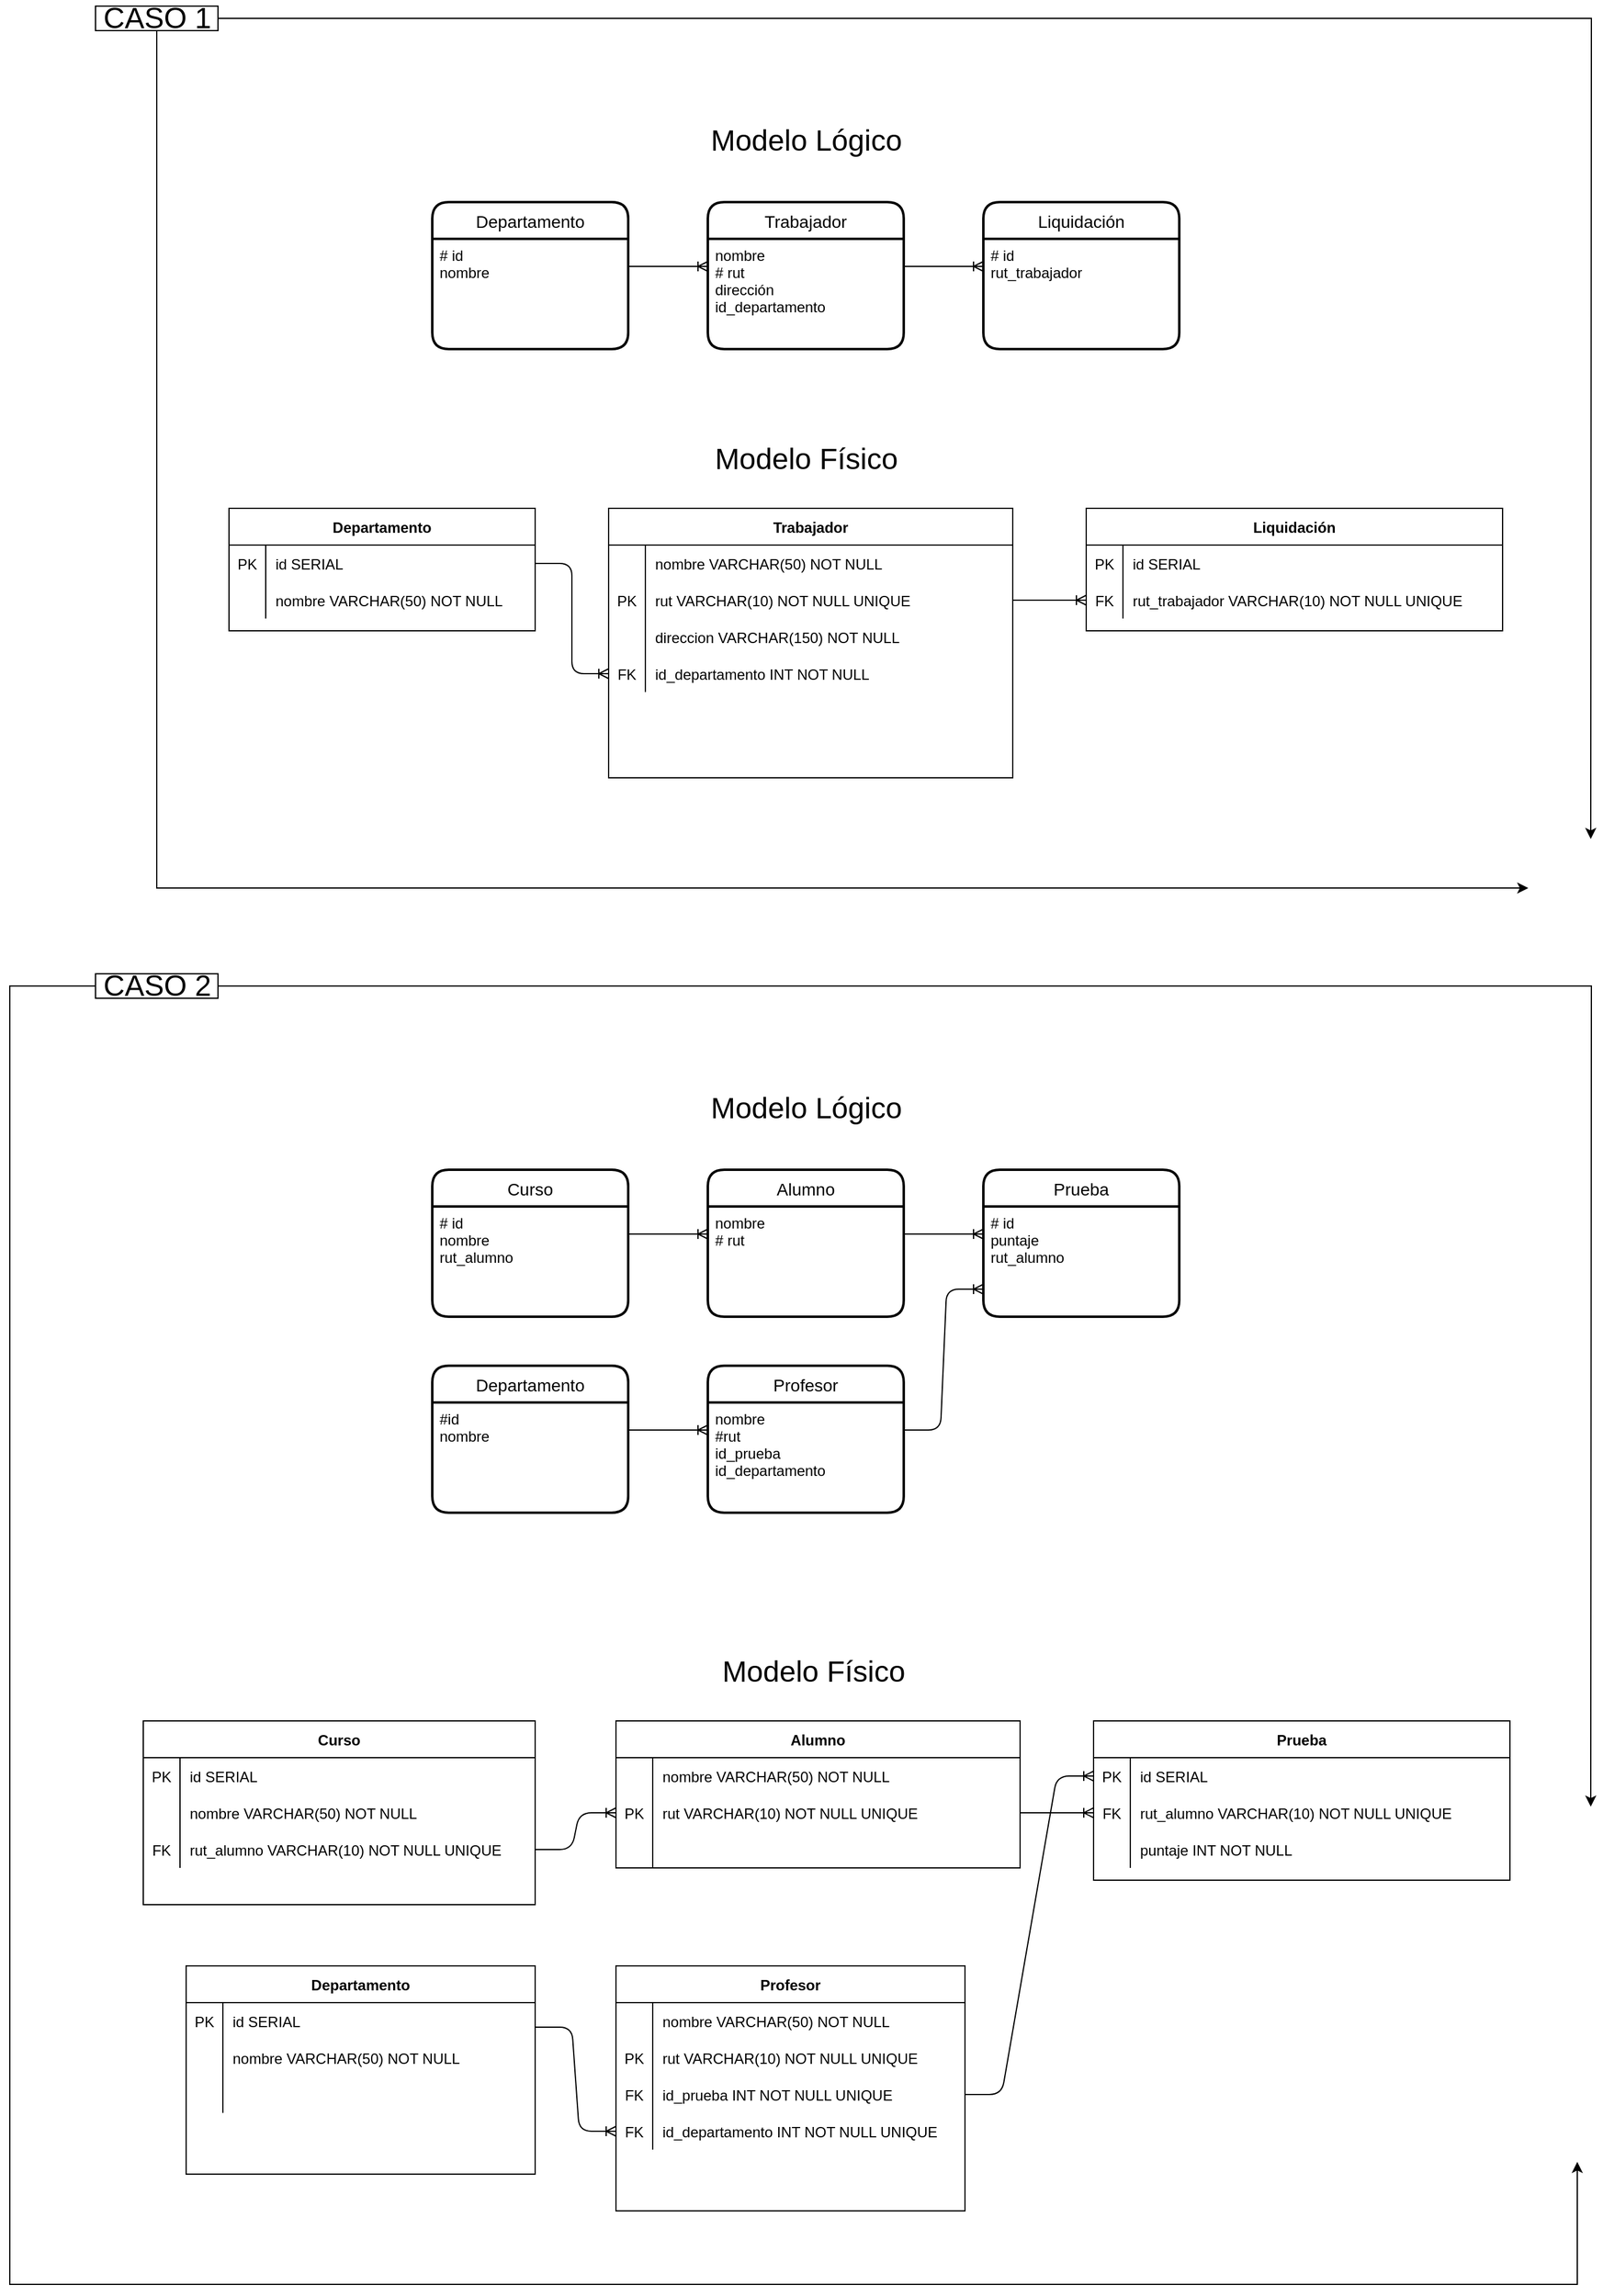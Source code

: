 <mxfile version="13.7.5" type="device"><diagram id="R2lEEEUBdFMjLlhIrx00" name="Page-1"><mxGraphModel dx="2455" dy="649" grid="1" gridSize="10" guides="1" tooltips="1" connect="1" arrows="1" fold="1" page="1" pageScale="1" pageWidth="850" pageHeight="1100" math="0" shadow="0" extFonts="Permanent Marker^https://fonts.googleapis.com/css?family=Permanent+Marker"><root><mxCell id="0"/><mxCell id="1" parent="0"/><mxCell id="3lADpu6A-YmX6LgS4F8z-1" value="&lt;font style=&quot;font-size: 24px&quot;&gt;Modelo Lógico&lt;/font&gt;" style="text;html=1;align=center;verticalAlign=middle;resizable=0;points=[];autosize=1;" vertex="1" parent="1"><mxGeometry x="285" y="180" width="170" height="20" as="geometry"/></mxCell><mxCell id="3lADpu6A-YmX6LgS4F8z-6" value="" style="edgeStyle=entityRelationEdgeStyle;fontSize=12;html=1;endArrow=ERoneToMany;entryX=0;entryY=0.25;entryDx=0;entryDy=0;exitX=1;exitY=0.25;exitDx=0;exitDy=0;" edge="1" parent="1" source="3lADpu6A-YmX6LgS4F8z-5" target="3lADpu6A-YmX6LgS4F8z-3"><mxGeometry width="100" height="100" relative="1" as="geometry"><mxPoint x="215" y="140" as="sourcePoint"/><mxPoint x="315" y="70" as="targetPoint"/></mxGeometry></mxCell><mxCell id="3lADpu6A-YmX6LgS4F8z-9" value="" style="edgeStyle=entityRelationEdgeStyle;fontSize=12;html=1;endArrow=ERoneToMany;exitX=1;exitY=0.25;exitDx=0;exitDy=0;entryX=0;entryY=0.25;entryDx=0;entryDy=0;" edge="1" parent="1" source="3lADpu6A-YmX6LgS4F8z-3" target="3lADpu6A-YmX6LgS4F8z-8"><mxGeometry width="100" height="100" relative="1" as="geometry"><mxPoint x="215" y="310" as="sourcePoint"/><mxPoint x="315" y="210" as="targetPoint"/></mxGeometry></mxCell><mxCell id="3lADpu6A-YmX6LgS4F8z-19" value="&lt;font style=&quot;font-size: 24px&quot;&gt;Modelo Físico&lt;/font&gt;" style="text;html=1;align=center;verticalAlign=middle;resizable=0;points=[];autosize=1;" vertex="1" parent="1"><mxGeometry x="290" y="440" width="160" height="20" as="geometry"/></mxCell><mxCell id="3lADpu6A-YmX6LgS4F8z-21" style="edgeStyle=orthogonalEdgeStyle;rounded=0;orthogonalLoop=1;jettySize=auto;html=1;" edge="1" parent="1" source="3lADpu6A-YmX6LgS4F8z-20"><mxGeometry relative="1" as="geometry"><mxPoint x="1011" y="760" as="targetPoint"/></mxGeometry></mxCell><mxCell id="3lADpu6A-YmX6LgS4F8z-22" style="edgeStyle=orthogonalEdgeStyle;rounded=0;orthogonalLoop=1;jettySize=auto;html=1;" edge="1" parent="1" source="3lADpu6A-YmX6LgS4F8z-20"><mxGeometry relative="1" as="geometry"><mxPoint x="960" y="800" as="targetPoint"/><Array as="points"><mxPoint x="-160" y="800"/></Array></mxGeometry></mxCell><mxCell id="3lADpu6A-YmX6LgS4F8z-20" value="&lt;font style=&quot;font-size: 24px&quot;&gt;CASO 1&lt;/font&gt;" style="text;html=1;align=center;verticalAlign=middle;resizable=0;points=[];autosize=1;strokeColor=#000000;" vertex="1" parent="1"><mxGeometry x="-210" y="80" width="100" height="20" as="geometry"/></mxCell><mxCell id="3lADpu6A-YmX6LgS4F8z-4" value="Departamento" style="swimlane;childLayout=stackLayout;horizontal=1;startSize=30;horizontalStack=0;rounded=1;fontSize=14;fontStyle=0;strokeWidth=2;resizeParent=0;resizeLast=1;shadow=0;dashed=0;align=center;" vertex="1" parent="1"><mxGeometry x="65" y="240" width="160" height="120" as="geometry"/></mxCell><mxCell id="3lADpu6A-YmX6LgS4F8z-5" value="# id&#xa;nombre&#xa;" style="align=left;strokeColor=none;fillColor=none;spacingLeft=4;fontSize=12;verticalAlign=top;resizable=0;rotatable=0;part=1;" vertex="1" parent="3lADpu6A-YmX6LgS4F8z-4"><mxGeometry y="30" width="160" height="90" as="geometry"/></mxCell><mxCell id="3lADpu6A-YmX6LgS4F8z-2" value="Trabajador" style="swimlane;childLayout=stackLayout;horizontal=1;startSize=30;horizontalStack=0;rounded=1;fontSize=14;fontStyle=0;strokeWidth=2;resizeParent=0;resizeLast=1;shadow=0;dashed=0;align=center;" vertex="1" parent="1"><mxGeometry x="290" y="240" width="160" height="120" as="geometry"/></mxCell><mxCell id="3lADpu6A-YmX6LgS4F8z-3" value="nombre&#xa;# rut&#xa;dirección&#xa;id_departamento" style="align=left;strokeColor=none;fillColor=none;spacingLeft=4;fontSize=12;verticalAlign=top;resizable=0;rotatable=0;part=1;" vertex="1" parent="3lADpu6A-YmX6LgS4F8z-2"><mxGeometry y="30" width="160" height="90" as="geometry"/></mxCell><mxCell id="3lADpu6A-YmX6LgS4F8z-7" value="Liquidación" style="swimlane;childLayout=stackLayout;horizontal=1;startSize=30;horizontalStack=0;rounded=1;fontSize=14;fontStyle=0;strokeWidth=2;resizeParent=0;resizeLast=1;shadow=0;dashed=0;align=center;" vertex="1" parent="1"><mxGeometry x="515" y="240" width="160" height="120" as="geometry"/></mxCell><mxCell id="3lADpu6A-YmX6LgS4F8z-8" value="# id&#xa;rut_trabajador" style="align=left;strokeColor=none;fillColor=none;spacingLeft=4;fontSize=12;verticalAlign=top;resizable=0;rotatable=0;part=1;" vertex="1" parent="3lADpu6A-YmX6LgS4F8z-7"><mxGeometry y="30" width="160" height="90" as="geometry"/></mxCell><mxCell id="C-vyLk0tnHw3VtMMgP7b-23" value="Trabajador" style="shape=table;startSize=30;container=1;collapsible=1;childLayout=tableLayout;fixedRows=1;rowLines=0;fontStyle=1;align=center;resizeLast=1;" parent="1" vertex="1"><mxGeometry x="209" y="490" width="330" height="220" as="geometry"/></mxCell><mxCell id="C-vyLk0tnHw3VtMMgP7b-27" value="" style="shape=partialRectangle;collapsible=0;dropTarget=0;pointerEvents=0;fillColor=none;points=[[0,0.5],[1,0.5]];portConstraint=eastwest;top=0;left=0;right=0;bottom=0;" parent="C-vyLk0tnHw3VtMMgP7b-23" vertex="1"><mxGeometry y="30" width="330" height="30" as="geometry"/></mxCell><mxCell id="C-vyLk0tnHw3VtMMgP7b-28" value="" style="shape=partialRectangle;overflow=hidden;connectable=0;fillColor=none;top=0;left=0;bottom=0;right=0;" parent="C-vyLk0tnHw3VtMMgP7b-27" vertex="1"><mxGeometry width="30" height="30" as="geometry"/></mxCell><mxCell id="C-vyLk0tnHw3VtMMgP7b-29" value="nombre VARCHAR(50) NOT NULL" style="shape=partialRectangle;overflow=hidden;connectable=0;fillColor=none;top=0;left=0;bottom=0;right=0;align=left;spacingLeft=6;" parent="C-vyLk0tnHw3VtMMgP7b-27" vertex="1"><mxGeometry x="30" width="300" height="30" as="geometry"/></mxCell><mxCell id="3lADpu6A-YmX6LgS4F8z-10" value="" style="shape=partialRectangle;collapsible=0;dropTarget=0;pointerEvents=0;fillColor=none;points=[[0,0.5],[1,0.5]];portConstraint=eastwest;top=0;left=0;right=0;bottom=0;" vertex="1" parent="C-vyLk0tnHw3VtMMgP7b-23"><mxGeometry y="60" width="330" height="30" as="geometry"/></mxCell><mxCell id="3lADpu6A-YmX6LgS4F8z-11" value="PK" style="shape=partialRectangle;overflow=hidden;connectable=0;fillColor=none;top=0;left=0;bottom=0;right=0;" vertex="1" parent="3lADpu6A-YmX6LgS4F8z-10"><mxGeometry width="30" height="30" as="geometry"/></mxCell><mxCell id="3lADpu6A-YmX6LgS4F8z-12" value="rut VARCHAR(10) NOT NULL UNIQUE" style="shape=partialRectangle;overflow=hidden;connectable=0;fillColor=none;top=0;left=0;bottom=0;right=0;align=left;spacingLeft=6;" vertex="1" parent="3lADpu6A-YmX6LgS4F8z-10"><mxGeometry x="30" width="300" height="30" as="geometry"/></mxCell><mxCell id="3lADpu6A-YmX6LgS4F8z-13" value="" style="shape=partialRectangle;collapsible=0;dropTarget=0;pointerEvents=0;fillColor=none;points=[[0,0.5],[1,0.5]];portConstraint=eastwest;top=0;left=0;right=0;bottom=0;" vertex="1" parent="C-vyLk0tnHw3VtMMgP7b-23"><mxGeometry y="90" width="330" height="30" as="geometry"/></mxCell><mxCell id="3lADpu6A-YmX6LgS4F8z-14" value="" style="shape=partialRectangle;overflow=hidden;connectable=0;fillColor=none;top=0;left=0;bottom=0;right=0;" vertex="1" parent="3lADpu6A-YmX6LgS4F8z-13"><mxGeometry width="30" height="30" as="geometry"/></mxCell><mxCell id="3lADpu6A-YmX6LgS4F8z-15" value="direccion VARCHAR(150) NOT NULL" style="shape=partialRectangle;overflow=hidden;connectable=0;fillColor=none;top=0;left=0;bottom=0;right=0;align=left;spacingLeft=6;" vertex="1" parent="3lADpu6A-YmX6LgS4F8z-13"><mxGeometry x="30" width="300" height="30" as="geometry"/></mxCell><mxCell id="3lADpu6A-YmX6LgS4F8z-16" value="" style="shape=partialRectangle;collapsible=0;dropTarget=0;pointerEvents=0;fillColor=none;points=[[0,0.5],[1,0.5]];portConstraint=eastwest;top=0;left=0;right=0;bottom=0;" vertex="1" parent="C-vyLk0tnHw3VtMMgP7b-23"><mxGeometry y="120" width="330" height="30" as="geometry"/></mxCell><mxCell id="3lADpu6A-YmX6LgS4F8z-17" value="FK" style="shape=partialRectangle;overflow=hidden;connectable=0;fillColor=none;top=0;left=0;bottom=0;right=0;" vertex="1" parent="3lADpu6A-YmX6LgS4F8z-16"><mxGeometry width="30" height="30" as="geometry"/></mxCell><mxCell id="3lADpu6A-YmX6LgS4F8z-18" value="id_departamento INT NOT NULL" style="shape=partialRectangle;overflow=hidden;connectable=0;fillColor=none;top=0;left=0;bottom=0;right=0;align=left;spacingLeft=6;" vertex="1" parent="3lADpu6A-YmX6LgS4F8z-16"><mxGeometry x="30" width="300" height="30" as="geometry"/></mxCell><mxCell id="C-vyLk0tnHw3VtMMgP7b-13" value="Liquidación" style="shape=table;startSize=30;container=1;collapsible=1;childLayout=tableLayout;fixedRows=1;rowLines=0;fontStyle=1;align=center;resizeLast=1;" parent="1" vertex="1"><mxGeometry x="599" y="490" width="340" height="100" as="geometry"/></mxCell><mxCell id="C-vyLk0tnHw3VtMMgP7b-17" value="" style="shape=partialRectangle;collapsible=0;dropTarget=0;pointerEvents=0;fillColor=none;points=[[0,0.5],[1,0.5]];portConstraint=eastwest;top=0;left=0;right=0;bottom=0;" parent="C-vyLk0tnHw3VtMMgP7b-13" vertex="1"><mxGeometry y="30" width="340" height="30" as="geometry"/></mxCell><mxCell id="C-vyLk0tnHw3VtMMgP7b-18" value="PK" style="shape=partialRectangle;overflow=hidden;connectable=0;fillColor=none;top=0;left=0;bottom=0;right=0;" parent="C-vyLk0tnHw3VtMMgP7b-17" vertex="1"><mxGeometry width="30" height="30" as="geometry"/></mxCell><mxCell id="C-vyLk0tnHw3VtMMgP7b-19" value="id SERIAL" style="shape=partialRectangle;overflow=hidden;connectable=0;fillColor=none;top=0;left=0;bottom=0;right=0;align=left;spacingLeft=6;" parent="C-vyLk0tnHw3VtMMgP7b-17" vertex="1"><mxGeometry x="30" width="310" height="30" as="geometry"/></mxCell><mxCell id="C-vyLk0tnHw3VtMMgP7b-20" value="" style="shape=partialRectangle;collapsible=0;dropTarget=0;pointerEvents=0;fillColor=none;points=[[0,0.5],[1,0.5]];portConstraint=eastwest;top=0;left=0;right=0;bottom=0;" parent="C-vyLk0tnHw3VtMMgP7b-13" vertex="1"><mxGeometry y="60" width="340" height="30" as="geometry"/></mxCell><mxCell id="C-vyLk0tnHw3VtMMgP7b-21" value="FK" style="shape=partialRectangle;overflow=hidden;connectable=0;fillColor=none;top=0;left=0;bottom=0;right=0;" parent="C-vyLk0tnHw3VtMMgP7b-20" vertex="1"><mxGeometry width="30" height="30" as="geometry"/></mxCell><mxCell id="C-vyLk0tnHw3VtMMgP7b-22" value="rut_trabajador VARCHAR(10) NOT NULL UNIQUE " style="shape=partialRectangle;overflow=hidden;connectable=0;fillColor=none;top=0;left=0;bottom=0;right=0;align=left;spacingLeft=6;" parent="C-vyLk0tnHw3VtMMgP7b-20" vertex="1"><mxGeometry x="30" width="310" height="30" as="geometry"/></mxCell><mxCell id="C-vyLk0tnHw3VtMMgP7b-2" value="Departamento" style="shape=table;startSize=30;container=1;collapsible=1;childLayout=tableLayout;fixedRows=1;rowLines=0;fontStyle=1;align=center;resizeLast=1;" parent="1" vertex="1"><mxGeometry x="-101" y="490" width="250" height="100" as="geometry"/></mxCell><mxCell id="C-vyLk0tnHw3VtMMgP7b-6" value="" style="shape=partialRectangle;collapsible=0;dropTarget=0;pointerEvents=0;fillColor=none;points=[[0,0.5],[1,0.5]];portConstraint=eastwest;top=0;left=0;right=0;bottom=0;" parent="C-vyLk0tnHw3VtMMgP7b-2" vertex="1"><mxGeometry y="30" width="250" height="30" as="geometry"/></mxCell><mxCell id="C-vyLk0tnHw3VtMMgP7b-7" value="PK" style="shape=partialRectangle;overflow=hidden;connectable=0;fillColor=none;top=0;left=0;bottom=0;right=0;" parent="C-vyLk0tnHw3VtMMgP7b-6" vertex="1"><mxGeometry width="30" height="30" as="geometry"/></mxCell><mxCell id="C-vyLk0tnHw3VtMMgP7b-8" value="id SERIAL" style="shape=partialRectangle;overflow=hidden;connectable=0;fillColor=none;top=0;left=0;bottom=0;right=0;align=left;spacingLeft=6;" parent="C-vyLk0tnHw3VtMMgP7b-6" vertex="1"><mxGeometry x="30" width="220" height="30" as="geometry"/></mxCell><mxCell id="C-vyLk0tnHw3VtMMgP7b-9" value="" style="shape=partialRectangle;collapsible=0;dropTarget=0;pointerEvents=0;fillColor=none;points=[[0,0.5],[1,0.5]];portConstraint=eastwest;top=0;left=0;right=0;bottom=0;" parent="C-vyLk0tnHw3VtMMgP7b-2" vertex="1"><mxGeometry y="60" width="250" height="30" as="geometry"/></mxCell><mxCell id="C-vyLk0tnHw3VtMMgP7b-10" value="" style="shape=partialRectangle;overflow=hidden;connectable=0;fillColor=none;top=0;left=0;bottom=0;right=0;" parent="C-vyLk0tnHw3VtMMgP7b-9" vertex="1"><mxGeometry width="30" height="30" as="geometry"/></mxCell><mxCell id="C-vyLk0tnHw3VtMMgP7b-11" value="nombre VARCHAR(50) NOT NULL" style="shape=partialRectangle;overflow=hidden;connectable=0;fillColor=none;top=0;left=0;bottom=0;right=0;align=left;spacingLeft=6;" parent="C-vyLk0tnHw3VtMMgP7b-9" vertex="1"><mxGeometry x="30" width="220" height="30" as="geometry"/></mxCell><mxCell id="3lADpu6A-YmX6LgS4F8z-23" value="&lt;font style=&quot;font-size: 24px&quot;&gt;Modelo Lógico&lt;/font&gt;" style="text;html=1;align=center;verticalAlign=middle;resizable=0;points=[];autosize=1;" vertex="1" parent="1"><mxGeometry x="285" y="970" width="170" height="20" as="geometry"/></mxCell><mxCell id="3lADpu6A-YmX6LgS4F8z-24" value="" style="edgeStyle=entityRelationEdgeStyle;fontSize=12;html=1;endArrow=ERoneToMany;entryX=0;entryY=0.25;entryDx=0;entryDy=0;exitX=1;exitY=0.25;exitDx=0;exitDy=0;" edge="1" parent="1" source="3lADpu6A-YmX6LgS4F8z-31" target="3lADpu6A-YmX6LgS4F8z-33"><mxGeometry width="100" height="100" relative="1" as="geometry"><mxPoint x="215" y="930" as="sourcePoint"/><mxPoint x="315" y="860" as="targetPoint"/></mxGeometry></mxCell><mxCell id="3lADpu6A-YmX6LgS4F8z-25" value="" style="edgeStyle=entityRelationEdgeStyle;fontSize=12;html=1;endArrow=ERoneToMany;exitX=1;exitY=0.25;exitDx=0;exitDy=0;entryX=0;entryY=0.25;entryDx=0;entryDy=0;" edge="1" parent="1" source="3lADpu6A-YmX6LgS4F8z-33" target="3lADpu6A-YmX6LgS4F8z-35"><mxGeometry width="100" height="100" relative="1" as="geometry"><mxPoint x="215" y="1100" as="sourcePoint"/><mxPoint x="315" y="1000" as="targetPoint"/></mxGeometry></mxCell><mxCell id="3lADpu6A-YmX6LgS4F8z-26" value="&lt;font style=&quot;font-size: 24px&quot;&gt;Modelo Físico&lt;/font&gt;" style="text;html=1;align=center;verticalAlign=middle;resizable=0;points=[];autosize=1;" vertex="1" parent="1"><mxGeometry x="296" y="1430" width="160" height="20" as="geometry"/></mxCell><mxCell id="3lADpu6A-YmX6LgS4F8z-27" style="edgeStyle=orthogonalEdgeStyle;rounded=0;orthogonalLoop=1;jettySize=auto;html=1;" edge="1" parent="1" source="3lADpu6A-YmX6LgS4F8z-29"><mxGeometry relative="1" as="geometry"><mxPoint x="1011.0" y="1550" as="targetPoint"/></mxGeometry></mxCell><mxCell id="3lADpu6A-YmX6LgS4F8z-28" style="edgeStyle=orthogonalEdgeStyle;rounded=0;orthogonalLoop=1;jettySize=auto;html=1;" edge="1" parent="1" source="3lADpu6A-YmX6LgS4F8z-29"><mxGeometry relative="1" as="geometry"><mxPoint x="1000" y="1840" as="targetPoint"/><Array as="points"><mxPoint x="-280" y="880"/><mxPoint x="-280" y="1940"/><mxPoint x="1000" y="1940"/></Array></mxGeometry></mxCell><mxCell id="3lADpu6A-YmX6LgS4F8z-29" value="&lt;font style=&quot;font-size: 24px&quot;&gt;CASO 2&lt;/font&gt;" style="text;html=1;align=center;verticalAlign=middle;resizable=0;points=[];autosize=1;strokeColor=#000000;" vertex="1" parent="1"><mxGeometry x="-210" y="870" width="100" height="20" as="geometry"/></mxCell><mxCell id="3lADpu6A-YmX6LgS4F8z-30" value="Curso" style="swimlane;childLayout=stackLayout;horizontal=1;startSize=30;horizontalStack=0;rounded=1;fontSize=14;fontStyle=0;strokeWidth=2;resizeParent=0;resizeLast=1;shadow=0;dashed=0;align=center;" vertex="1" parent="1"><mxGeometry x="65" y="1030" width="160" height="120" as="geometry"/></mxCell><mxCell id="3lADpu6A-YmX6LgS4F8z-31" value="# id&#xa;nombre&#xa;rut_alumno&#xa;" style="align=left;strokeColor=none;fillColor=none;spacingLeft=4;fontSize=12;verticalAlign=top;resizable=0;rotatable=0;part=1;" vertex="1" parent="3lADpu6A-YmX6LgS4F8z-30"><mxGeometry y="30" width="160" height="90" as="geometry"/></mxCell><mxCell id="3lADpu6A-YmX6LgS4F8z-32" value="Alumno" style="swimlane;childLayout=stackLayout;horizontal=1;startSize=30;horizontalStack=0;rounded=1;fontSize=14;fontStyle=0;strokeWidth=2;resizeParent=0;resizeLast=1;shadow=0;dashed=0;align=center;" vertex="1" parent="1"><mxGeometry x="290" y="1030" width="160" height="120" as="geometry"/></mxCell><mxCell id="3lADpu6A-YmX6LgS4F8z-33" value="nombre&#xa;# rut&#xa;" style="align=left;strokeColor=none;fillColor=none;spacingLeft=4;fontSize=12;verticalAlign=top;resizable=0;rotatable=0;part=1;" vertex="1" parent="3lADpu6A-YmX6LgS4F8z-32"><mxGeometry y="30" width="160" height="90" as="geometry"/></mxCell><mxCell id="3lADpu6A-YmX6LgS4F8z-34" value="Prueba" style="swimlane;childLayout=stackLayout;horizontal=1;startSize=30;horizontalStack=0;rounded=1;fontSize=14;fontStyle=0;strokeWidth=2;resizeParent=0;resizeLast=1;shadow=0;dashed=0;align=center;" vertex="1" parent="1"><mxGeometry x="515" y="1030" width="160" height="120" as="geometry"/></mxCell><mxCell id="3lADpu6A-YmX6LgS4F8z-35" value="# id&#xa;puntaje&#xa;rut_alumno" style="align=left;strokeColor=none;fillColor=none;spacingLeft=4;fontSize=12;verticalAlign=top;resizable=0;rotatable=0;part=1;" vertex="1" parent="3lADpu6A-YmX6LgS4F8z-34"><mxGeometry y="30" width="160" height="90" as="geometry"/></mxCell><mxCell id="3lADpu6A-YmX6LgS4F8z-63" value="" style="edgeStyle=entityRelationEdgeStyle;fontSize=12;html=1;endArrow=ERoneToMany;exitX=1;exitY=0.5;exitDx=0;exitDy=0;entryX=0;entryY=0.5;entryDx=0;entryDy=0;" edge="1" parent="1" source="3lADpu6A-YmX6LgS4F8z-75" target="3lADpu6A-YmX6LgS4F8z-40"><mxGeometry width="100" height="100" relative="1" as="geometry"><mxPoint x="476" y="1530" as="sourcePoint"/><mxPoint x="576" y="1430" as="targetPoint"/></mxGeometry></mxCell><mxCell id="3lADpu6A-YmX6LgS4F8z-64" value="" style="edgeStyle=entityRelationEdgeStyle;fontSize=12;html=1;endArrow=ERoneToMany;exitX=1;exitY=0.5;exitDx=0;exitDy=0;entryX=0;entryY=0.5;entryDx=0;entryDy=0;" edge="1" parent="1" source="3lADpu6A-YmX6LgS4F8z-40" target="3lADpu6A-YmX6LgS4F8z-53"><mxGeometry width="100" height="100" relative="1" as="geometry"><mxPoint x="476" y="1530" as="sourcePoint"/><mxPoint x="576" y="1430" as="targetPoint"/></mxGeometry></mxCell><mxCell id="3lADpu6A-YmX6LgS4F8z-65" value="" style="edgeStyle=entityRelationEdgeStyle;fontSize=12;html=1;endArrow=ERoneToMany;exitX=1;exitY=0.5;exitDx=0;exitDy=0;entryX=0;entryY=0.5;entryDx=0;entryDy=0;" edge="1" parent="1" source="C-vyLk0tnHw3VtMMgP7b-6" target="3lADpu6A-YmX6LgS4F8z-16"><mxGeometry width="100" height="100" relative="1" as="geometry"><mxPoint x="370" y="930" as="sourcePoint"/><mxPoint x="470" y="830" as="targetPoint"/></mxGeometry></mxCell><mxCell id="3lADpu6A-YmX6LgS4F8z-66" value="" style="edgeStyle=entityRelationEdgeStyle;fontSize=12;html=1;endArrow=ERoneToMany;exitX=1;exitY=0.5;exitDx=0;exitDy=0;entryX=0;entryY=0.5;entryDx=0;entryDy=0;" edge="1" parent="1" source="3lADpu6A-YmX6LgS4F8z-10" target="C-vyLk0tnHw3VtMMgP7b-20"><mxGeometry width="100" height="100" relative="1" as="geometry"><mxPoint x="370" y="930" as="sourcePoint"/><mxPoint x="470" y="830" as="targetPoint"/></mxGeometry></mxCell><mxCell id="3lADpu6A-YmX6LgS4F8z-69" value="" style="edgeStyle=entityRelationEdgeStyle;fontSize=12;html=1;endArrow=ERoneToMany;entryX=0;entryY=0.75;entryDx=0;entryDy=0;exitX=1;exitY=0.25;exitDx=0;exitDy=0;" edge="1" parent="1" source="3lADpu6A-YmX6LgS4F8z-68" target="3lADpu6A-YmX6LgS4F8z-35"><mxGeometry width="100" height="100" relative="1" as="geometry"><mxPoint x="450" y="1260" as="sourcePoint"/><mxPoint x="880" y="1200" as="targetPoint"/></mxGeometry></mxCell><mxCell id="3lADpu6A-YmX6LgS4F8z-36" value="Alumno" style="shape=table;startSize=30;container=1;collapsible=1;childLayout=tableLayout;fixedRows=1;rowLines=0;fontStyle=1;align=center;resizeLast=1;" vertex="1" parent="1"><mxGeometry x="215" y="1480" width="330" height="120" as="geometry"/></mxCell><mxCell id="3lADpu6A-YmX6LgS4F8z-37" value="" style="shape=partialRectangle;collapsible=0;dropTarget=0;pointerEvents=0;fillColor=none;points=[[0,0.5],[1,0.5]];portConstraint=eastwest;top=0;left=0;right=0;bottom=0;" vertex="1" parent="3lADpu6A-YmX6LgS4F8z-36"><mxGeometry y="30" width="330" height="30" as="geometry"/></mxCell><mxCell id="3lADpu6A-YmX6LgS4F8z-38" value="" style="shape=partialRectangle;overflow=hidden;connectable=0;fillColor=none;top=0;left=0;bottom=0;right=0;" vertex="1" parent="3lADpu6A-YmX6LgS4F8z-37"><mxGeometry width="30" height="30" as="geometry"/></mxCell><mxCell id="3lADpu6A-YmX6LgS4F8z-39" value="nombre VARCHAR(50) NOT NULL" style="shape=partialRectangle;overflow=hidden;connectable=0;fillColor=none;top=0;left=0;bottom=0;right=0;align=left;spacingLeft=6;" vertex="1" parent="3lADpu6A-YmX6LgS4F8z-37"><mxGeometry x="30" width="300" height="30" as="geometry"/></mxCell><mxCell id="3lADpu6A-YmX6LgS4F8z-40" value="" style="shape=partialRectangle;collapsible=0;dropTarget=0;pointerEvents=0;fillColor=none;points=[[0,0.5],[1,0.5]];portConstraint=eastwest;top=0;left=0;right=0;bottom=0;" vertex="1" parent="3lADpu6A-YmX6LgS4F8z-36"><mxGeometry y="60" width="330" height="30" as="geometry"/></mxCell><mxCell id="3lADpu6A-YmX6LgS4F8z-41" value="PK" style="shape=partialRectangle;overflow=hidden;connectable=0;fillColor=none;top=0;left=0;bottom=0;right=0;" vertex="1" parent="3lADpu6A-YmX6LgS4F8z-40"><mxGeometry width="30" height="30" as="geometry"/></mxCell><mxCell id="3lADpu6A-YmX6LgS4F8z-42" value="rut VARCHAR(10) NOT NULL UNIQUE" style="shape=partialRectangle;overflow=hidden;connectable=0;fillColor=none;top=0;left=0;bottom=0;right=0;align=left;spacingLeft=6;" vertex="1" parent="3lADpu6A-YmX6LgS4F8z-40"><mxGeometry x="30" width="300" height="30" as="geometry"/></mxCell><mxCell id="3lADpu6A-YmX6LgS4F8z-46" value="" style="shape=partialRectangle;collapsible=0;dropTarget=0;pointerEvents=0;fillColor=none;points=[[0,0.5],[1,0.5]];portConstraint=eastwest;top=0;left=0;right=0;bottom=0;" vertex="1" parent="3lADpu6A-YmX6LgS4F8z-36"><mxGeometry y="90" width="330" height="30" as="geometry"/></mxCell><mxCell id="3lADpu6A-YmX6LgS4F8z-47" value="" style="shape=partialRectangle;overflow=hidden;connectable=0;fillColor=none;top=0;left=0;bottom=0;right=0;" vertex="1" parent="3lADpu6A-YmX6LgS4F8z-46"><mxGeometry width="30" height="30" as="geometry"/></mxCell><mxCell id="3lADpu6A-YmX6LgS4F8z-48" value="" style="shape=partialRectangle;overflow=hidden;connectable=0;fillColor=none;top=0;left=0;bottom=0;right=0;align=left;spacingLeft=6;" vertex="1" parent="3lADpu6A-YmX6LgS4F8z-46"><mxGeometry x="30" width="300" height="30" as="geometry"/></mxCell><mxCell id="3lADpu6A-YmX6LgS4F8z-49" value="Prueba" style="shape=table;startSize=30;container=1;collapsible=1;childLayout=tableLayout;fixedRows=1;rowLines=0;fontStyle=1;align=center;resizeLast=1;" vertex="1" parent="1"><mxGeometry x="605" y="1480" width="340" height="130" as="geometry"/></mxCell><mxCell id="3lADpu6A-YmX6LgS4F8z-50" value="" style="shape=partialRectangle;collapsible=0;dropTarget=0;pointerEvents=0;fillColor=none;points=[[0,0.5],[1,0.5]];portConstraint=eastwest;top=0;left=0;right=0;bottom=0;" vertex="1" parent="3lADpu6A-YmX6LgS4F8z-49"><mxGeometry y="30" width="340" height="30" as="geometry"/></mxCell><mxCell id="3lADpu6A-YmX6LgS4F8z-51" value="PK" style="shape=partialRectangle;overflow=hidden;connectable=0;fillColor=none;top=0;left=0;bottom=0;right=0;" vertex="1" parent="3lADpu6A-YmX6LgS4F8z-50"><mxGeometry width="30" height="30" as="geometry"/></mxCell><mxCell id="3lADpu6A-YmX6LgS4F8z-52" value="id SERIAL" style="shape=partialRectangle;overflow=hidden;connectable=0;fillColor=none;top=0;left=0;bottom=0;right=0;align=left;spacingLeft=6;" vertex="1" parent="3lADpu6A-YmX6LgS4F8z-50"><mxGeometry x="30" width="310" height="30" as="geometry"/></mxCell><mxCell id="3lADpu6A-YmX6LgS4F8z-53" value="" style="shape=partialRectangle;collapsible=0;dropTarget=0;pointerEvents=0;fillColor=none;points=[[0,0.5],[1,0.5]];portConstraint=eastwest;top=0;left=0;right=0;bottom=0;" vertex="1" parent="3lADpu6A-YmX6LgS4F8z-49"><mxGeometry y="60" width="340" height="30" as="geometry"/></mxCell><mxCell id="3lADpu6A-YmX6LgS4F8z-54" value="FK" style="shape=partialRectangle;overflow=hidden;connectable=0;fillColor=none;top=0;left=0;bottom=0;right=0;" vertex="1" parent="3lADpu6A-YmX6LgS4F8z-53"><mxGeometry width="30" height="30" as="geometry"/></mxCell><mxCell id="3lADpu6A-YmX6LgS4F8z-55" value="rut_alumno VARCHAR(10) NOT NULL UNIQUE " style="shape=partialRectangle;overflow=hidden;connectable=0;fillColor=none;top=0;left=0;bottom=0;right=0;align=left;spacingLeft=6;" vertex="1" parent="3lADpu6A-YmX6LgS4F8z-53"><mxGeometry x="30" width="310" height="30" as="geometry"/></mxCell><mxCell id="3lADpu6A-YmX6LgS4F8z-78" value="" style="shape=partialRectangle;collapsible=0;dropTarget=0;pointerEvents=0;fillColor=none;points=[[0,0.5],[1,0.5]];portConstraint=eastwest;top=0;left=0;right=0;bottom=0;" vertex="1" parent="3lADpu6A-YmX6LgS4F8z-49"><mxGeometry y="90" width="340" height="30" as="geometry"/></mxCell><mxCell id="3lADpu6A-YmX6LgS4F8z-79" value="" style="shape=partialRectangle;overflow=hidden;connectable=0;fillColor=none;top=0;left=0;bottom=0;right=0;" vertex="1" parent="3lADpu6A-YmX6LgS4F8z-78"><mxGeometry width="30" height="30" as="geometry"/></mxCell><mxCell id="3lADpu6A-YmX6LgS4F8z-80" value="puntaje INT NOT NULL" style="shape=partialRectangle;overflow=hidden;connectable=0;fillColor=none;top=0;left=0;bottom=0;right=0;align=left;spacingLeft=6;" vertex="1" parent="3lADpu6A-YmX6LgS4F8z-78"><mxGeometry x="30" width="310" height="30" as="geometry"/></mxCell><mxCell id="3lADpu6A-YmX6LgS4F8z-67" value="Profesor" style="swimlane;childLayout=stackLayout;horizontal=1;startSize=30;horizontalStack=0;rounded=1;fontSize=14;fontStyle=0;strokeWidth=2;resizeParent=0;resizeLast=1;shadow=0;dashed=0;align=center;" vertex="1" parent="1"><mxGeometry x="290" y="1190" width="160" height="120" as="geometry"/></mxCell><mxCell id="3lADpu6A-YmX6LgS4F8z-68" value="nombre&#xa;#rut&#xa;id_prueba&#xa;id_departamento" style="align=left;strokeColor=none;fillColor=none;spacingLeft=4;fontSize=12;verticalAlign=top;resizable=0;rotatable=0;part=1;" vertex="1" parent="3lADpu6A-YmX6LgS4F8z-67"><mxGeometry y="30" width="160" height="90" as="geometry"/></mxCell><mxCell id="3lADpu6A-YmX6LgS4F8z-73" value="" style="edgeStyle=entityRelationEdgeStyle;fontSize=12;html=1;endArrow=ERoneToMany;entryX=0;entryY=0.25;entryDx=0;entryDy=0;exitX=1;exitY=0.25;exitDx=0;exitDy=0;" edge="1" parent="1" source="3lADpu6A-YmX6LgS4F8z-71" target="3lADpu6A-YmX6LgS4F8z-68"><mxGeometry width="100" height="100" relative="1" as="geometry"><mxPoint x="530" y="1370" as="sourcePoint"/><mxPoint x="800" y="1260" as="targetPoint"/></mxGeometry></mxCell><mxCell id="3lADpu6A-YmX6LgS4F8z-70" value="Departamento" style="swimlane;childLayout=stackLayout;horizontal=1;startSize=30;horizontalStack=0;rounded=1;fontSize=14;fontStyle=0;strokeWidth=2;resizeParent=0;resizeLast=1;shadow=0;dashed=0;align=center;" vertex="1" parent="1"><mxGeometry x="65" y="1190" width="160" height="120" as="geometry"/></mxCell><mxCell id="3lADpu6A-YmX6LgS4F8z-71" value="#id&#xa;nombre" style="align=left;strokeColor=none;fillColor=none;spacingLeft=4;fontSize=12;verticalAlign=top;resizable=0;rotatable=0;part=1;" vertex="1" parent="3lADpu6A-YmX6LgS4F8z-70"><mxGeometry y="30" width="160" height="90" as="geometry"/></mxCell><mxCell id="3lADpu6A-YmX6LgS4F8z-56" value="Curso" style="shape=table;startSize=30;container=1;collapsible=1;childLayout=tableLayout;fixedRows=1;rowLines=0;fontStyle=1;align=center;resizeLast=1;" vertex="1" parent="1"><mxGeometry x="-171" y="1480" width="320" height="150" as="geometry"/></mxCell><mxCell id="3lADpu6A-YmX6LgS4F8z-57" value="" style="shape=partialRectangle;collapsible=0;dropTarget=0;pointerEvents=0;fillColor=none;points=[[0,0.5],[1,0.5]];portConstraint=eastwest;top=0;left=0;right=0;bottom=0;" vertex="1" parent="3lADpu6A-YmX6LgS4F8z-56"><mxGeometry y="30" width="320" height="30" as="geometry"/></mxCell><mxCell id="3lADpu6A-YmX6LgS4F8z-58" value="PK" style="shape=partialRectangle;overflow=hidden;connectable=0;fillColor=none;top=0;left=0;bottom=0;right=0;" vertex="1" parent="3lADpu6A-YmX6LgS4F8z-57"><mxGeometry width="30" height="30" as="geometry"/></mxCell><mxCell id="3lADpu6A-YmX6LgS4F8z-59" value="id SERIAL" style="shape=partialRectangle;overflow=hidden;connectable=0;fillColor=none;top=0;left=0;bottom=0;right=0;align=left;spacingLeft=6;" vertex="1" parent="3lADpu6A-YmX6LgS4F8z-57"><mxGeometry x="30" width="290" height="30" as="geometry"/></mxCell><mxCell id="3lADpu6A-YmX6LgS4F8z-60" value="" style="shape=partialRectangle;collapsible=0;dropTarget=0;pointerEvents=0;fillColor=none;points=[[0,0.5],[1,0.5]];portConstraint=eastwest;top=0;left=0;right=0;bottom=0;" vertex="1" parent="3lADpu6A-YmX6LgS4F8z-56"><mxGeometry y="60" width="320" height="30" as="geometry"/></mxCell><mxCell id="3lADpu6A-YmX6LgS4F8z-61" value="" style="shape=partialRectangle;overflow=hidden;connectable=0;fillColor=none;top=0;left=0;bottom=0;right=0;" vertex="1" parent="3lADpu6A-YmX6LgS4F8z-60"><mxGeometry width="30" height="30" as="geometry"/></mxCell><mxCell id="3lADpu6A-YmX6LgS4F8z-62" value="nombre VARCHAR(50) NOT NULL" style="shape=partialRectangle;overflow=hidden;connectable=0;fillColor=none;top=0;left=0;bottom=0;right=0;align=left;spacingLeft=6;" vertex="1" parent="3lADpu6A-YmX6LgS4F8z-60"><mxGeometry x="30" width="290" height="30" as="geometry"/></mxCell><mxCell id="3lADpu6A-YmX6LgS4F8z-75" value="" style="shape=partialRectangle;collapsible=0;dropTarget=0;pointerEvents=0;fillColor=none;points=[[0,0.5],[1,0.5]];portConstraint=eastwest;top=0;left=0;right=0;bottom=0;" vertex="1" parent="3lADpu6A-YmX6LgS4F8z-56"><mxGeometry y="90" width="320" height="30" as="geometry"/></mxCell><mxCell id="3lADpu6A-YmX6LgS4F8z-76" value="FK" style="shape=partialRectangle;overflow=hidden;connectable=0;fillColor=none;top=0;left=0;bottom=0;right=0;" vertex="1" parent="3lADpu6A-YmX6LgS4F8z-75"><mxGeometry width="30" height="30" as="geometry"/></mxCell><mxCell id="3lADpu6A-YmX6LgS4F8z-77" value="rut_alumno VARCHAR(10) NOT NULL UNIQUE" style="shape=partialRectangle;overflow=hidden;connectable=0;fillColor=none;top=0;left=0;bottom=0;right=0;align=left;spacingLeft=6;" vertex="1" parent="3lADpu6A-YmX6LgS4F8z-75"><mxGeometry x="30" width="290" height="30" as="geometry"/></mxCell><mxCell id="3lADpu6A-YmX6LgS4F8z-81" value="Profesor" style="shape=table;startSize=30;container=1;collapsible=1;childLayout=tableLayout;fixedRows=1;rowLines=0;fontStyle=1;align=center;resizeLast=1;" vertex="1" parent="1"><mxGeometry x="215" y="1680" width="285" height="200" as="geometry"/></mxCell><mxCell id="3lADpu6A-YmX6LgS4F8z-82" value="" style="shape=partialRectangle;collapsible=0;dropTarget=0;pointerEvents=0;fillColor=none;points=[[0,0.5],[1,0.5]];portConstraint=eastwest;top=0;left=0;right=0;bottom=0;" vertex="1" parent="3lADpu6A-YmX6LgS4F8z-81"><mxGeometry y="30" width="285" height="30" as="geometry"/></mxCell><mxCell id="3lADpu6A-YmX6LgS4F8z-83" value="" style="shape=partialRectangle;overflow=hidden;connectable=0;fillColor=none;top=0;left=0;bottom=0;right=0;" vertex="1" parent="3lADpu6A-YmX6LgS4F8z-82"><mxGeometry width="30" height="30" as="geometry"/></mxCell><mxCell id="3lADpu6A-YmX6LgS4F8z-84" value="nombre VARCHAR(50) NOT NULL" style="shape=partialRectangle;overflow=hidden;connectable=0;fillColor=none;top=0;left=0;bottom=0;right=0;align=left;spacingLeft=6;" vertex="1" parent="3lADpu6A-YmX6LgS4F8z-82"><mxGeometry x="30" width="255" height="30" as="geometry"/></mxCell><mxCell id="3lADpu6A-YmX6LgS4F8z-85" value="" style="shape=partialRectangle;collapsible=0;dropTarget=0;pointerEvents=0;fillColor=none;points=[[0,0.5],[1,0.5]];portConstraint=eastwest;top=0;left=0;right=0;bottom=0;" vertex="1" parent="3lADpu6A-YmX6LgS4F8z-81"><mxGeometry y="60" width="285" height="30" as="geometry"/></mxCell><mxCell id="3lADpu6A-YmX6LgS4F8z-86" value="PK" style="shape=partialRectangle;overflow=hidden;connectable=0;fillColor=none;top=0;left=0;bottom=0;right=0;" vertex="1" parent="3lADpu6A-YmX6LgS4F8z-85"><mxGeometry width="30" height="30" as="geometry"/></mxCell><mxCell id="3lADpu6A-YmX6LgS4F8z-87" value="rut VARCHAR(10) NOT NULL UNIQUE " style="shape=partialRectangle;overflow=hidden;connectable=0;fillColor=none;top=0;left=0;bottom=0;right=0;align=left;spacingLeft=6;" vertex="1" parent="3lADpu6A-YmX6LgS4F8z-85"><mxGeometry x="30" width="255" height="30" as="geometry"/></mxCell><mxCell id="3lADpu6A-YmX6LgS4F8z-88" value="" style="shape=partialRectangle;collapsible=0;dropTarget=0;pointerEvents=0;fillColor=none;points=[[0,0.5],[1,0.5]];portConstraint=eastwest;top=0;left=0;right=0;bottom=0;" vertex="1" parent="3lADpu6A-YmX6LgS4F8z-81"><mxGeometry y="90" width="285" height="30" as="geometry"/></mxCell><mxCell id="3lADpu6A-YmX6LgS4F8z-89" value="FK" style="shape=partialRectangle;overflow=hidden;connectable=0;fillColor=none;top=0;left=0;bottom=0;right=0;" vertex="1" parent="3lADpu6A-YmX6LgS4F8z-88"><mxGeometry width="30" height="30" as="geometry"/></mxCell><mxCell id="3lADpu6A-YmX6LgS4F8z-90" value="id_prueba INT NOT NULL UNIQUE" style="shape=partialRectangle;overflow=hidden;connectable=0;fillColor=none;top=0;left=0;bottom=0;right=0;align=left;spacingLeft=6;" vertex="1" parent="3lADpu6A-YmX6LgS4F8z-88"><mxGeometry x="30" width="255" height="30" as="geometry"/></mxCell><mxCell id="3lADpu6A-YmX6LgS4F8z-106" value="" style="shape=partialRectangle;collapsible=0;dropTarget=0;pointerEvents=0;fillColor=none;points=[[0,0.5],[1,0.5]];portConstraint=eastwest;top=0;left=0;right=0;bottom=0;" vertex="1" parent="3lADpu6A-YmX6LgS4F8z-81"><mxGeometry y="120" width="285" height="30" as="geometry"/></mxCell><mxCell id="3lADpu6A-YmX6LgS4F8z-107" value="FK" style="shape=partialRectangle;overflow=hidden;connectable=0;fillColor=none;top=0;left=0;bottom=0;right=0;" vertex="1" parent="3lADpu6A-YmX6LgS4F8z-106"><mxGeometry width="30" height="30" as="geometry"/></mxCell><mxCell id="3lADpu6A-YmX6LgS4F8z-108" value="id_departamento INT NOT NULL UNIQUE" style="shape=partialRectangle;overflow=hidden;connectable=0;fillColor=none;top=0;left=0;bottom=0;right=0;align=left;spacingLeft=6;" vertex="1" parent="3lADpu6A-YmX6LgS4F8z-106"><mxGeometry x="30" width="255" height="30" as="geometry"/></mxCell><mxCell id="3lADpu6A-YmX6LgS4F8z-91" value="" style="edgeStyle=entityRelationEdgeStyle;fontSize=12;html=1;endArrow=ERoneToMany;exitX=1;exitY=0.5;exitDx=0;exitDy=0;entryX=0;entryY=0.5;entryDx=0;entryDy=0;" edge="1" parent="1" source="3lADpu6A-YmX6LgS4F8z-88" target="3lADpu6A-YmX6LgS4F8z-50"><mxGeometry width="100" height="100" relative="1" as="geometry"><mxPoint x="590" y="1710" as="sourcePoint"/><mxPoint x="650" y="1710" as="targetPoint"/></mxGeometry></mxCell><mxCell id="3lADpu6A-YmX6LgS4F8z-92" value="Departamento" style="shape=table;startSize=30;container=1;collapsible=1;childLayout=tableLayout;fixedRows=1;rowLines=0;fontStyle=1;align=center;resizeLast=1;" vertex="1" parent="1"><mxGeometry x="-136" y="1680" width="285" height="170" as="geometry"/></mxCell><mxCell id="3lADpu6A-YmX6LgS4F8z-93" value="" style="shape=partialRectangle;collapsible=0;dropTarget=0;pointerEvents=0;fillColor=none;points=[[0,0.5],[1,0.5]];portConstraint=eastwest;top=0;left=0;right=0;bottom=0;" vertex="1" parent="3lADpu6A-YmX6LgS4F8z-92"><mxGeometry y="30" width="285" height="30" as="geometry"/></mxCell><mxCell id="3lADpu6A-YmX6LgS4F8z-94" value="PK" style="shape=partialRectangle;overflow=hidden;connectable=0;fillColor=none;top=0;left=0;bottom=0;right=0;" vertex="1" parent="3lADpu6A-YmX6LgS4F8z-93"><mxGeometry width="30" height="30" as="geometry"/></mxCell><mxCell id="3lADpu6A-YmX6LgS4F8z-95" value="id SERIAL" style="shape=partialRectangle;overflow=hidden;connectable=0;fillColor=none;top=0;left=0;bottom=0;right=0;align=left;spacingLeft=6;" vertex="1" parent="3lADpu6A-YmX6LgS4F8z-93"><mxGeometry x="30" width="255" height="30" as="geometry"/></mxCell><mxCell id="3lADpu6A-YmX6LgS4F8z-96" value="" style="shape=partialRectangle;collapsible=0;dropTarget=0;pointerEvents=0;fillColor=none;points=[[0,0.5],[1,0.5]];portConstraint=eastwest;top=0;left=0;right=0;bottom=0;" vertex="1" parent="3lADpu6A-YmX6LgS4F8z-92"><mxGeometry y="60" width="285" height="30" as="geometry"/></mxCell><mxCell id="3lADpu6A-YmX6LgS4F8z-97" value="" style="shape=partialRectangle;overflow=hidden;connectable=0;fillColor=none;top=0;left=0;bottom=0;right=0;" vertex="1" parent="3lADpu6A-YmX6LgS4F8z-96"><mxGeometry width="30" height="30" as="geometry"/></mxCell><mxCell id="3lADpu6A-YmX6LgS4F8z-98" value="nombre VARCHAR(50) NOT NULL" style="shape=partialRectangle;overflow=hidden;connectable=0;fillColor=none;top=0;left=0;bottom=0;right=0;align=left;spacingLeft=6;" vertex="1" parent="3lADpu6A-YmX6LgS4F8z-96"><mxGeometry x="30" width="255" height="30" as="geometry"/></mxCell><mxCell id="3lADpu6A-YmX6LgS4F8z-99" value="" style="shape=partialRectangle;collapsible=0;dropTarget=0;pointerEvents=0;fillColor=none;points=[[0,0.5],[1,0.5]];portConstraint=eastwest;top=0;left=0;right=0;bottom=0;" vertex="1" parent="3lADpu6A-YmX6LgS4F8z-92"><mxGeometry y="90" width="285" height="30" as="geometry"/></mxCell><mxCell id="3lADpu6A-YmX6LgS4F8z-100" value="" style="shape=partialRectangle;overflow=hidden;connectable=0;fillColor=none;top=0;left=0;bottom=0;right=0;" vertex="1" parent="3lADpu6A-YmX6LgS4F8z-99"><mxGeometry width="30" height="30" as="geometry"/></mxCell><mxCell id="3lADpu6A-YmX6LgS4F8z-101" value="" style="shape=partialRectangle;overflow=hidden;connectable=0;fillColor=none;top=0;left=0;bottom=0;right=0;align=left;spacingLeft=6;" vertex="1" parent="3lADpu6A-YmX6LgS4F8z-99"><mxGeometry x="30" width="255" height="30" as="geometry"/></mxCell><mxCell id="3lADpu6A-YmX6LgS4F8z-105" value="" style="edgeStyle=entityRelationEdgeStyle;fontSize=12;html=1;endArrow=ERoneToMany;exitX=1;exitY=0.5;exitDx=0;exitDy=0;entryX=0;entryY=0.5;entryDx=0;entryDy=0;" edge="1" parent="1" target="3lADpu6A-YmX6LgS4F8z-106"><mxGeometry width="100" height="100" relative="1" as="geometry"><mxPoint x="149.0" y="1730" as="sourcePoint"/><mxPoint x="215" y="1700" as="targetPoint"/></mxGeometry></mxCell></root></mxGraphModel></diagram></mxfile>
